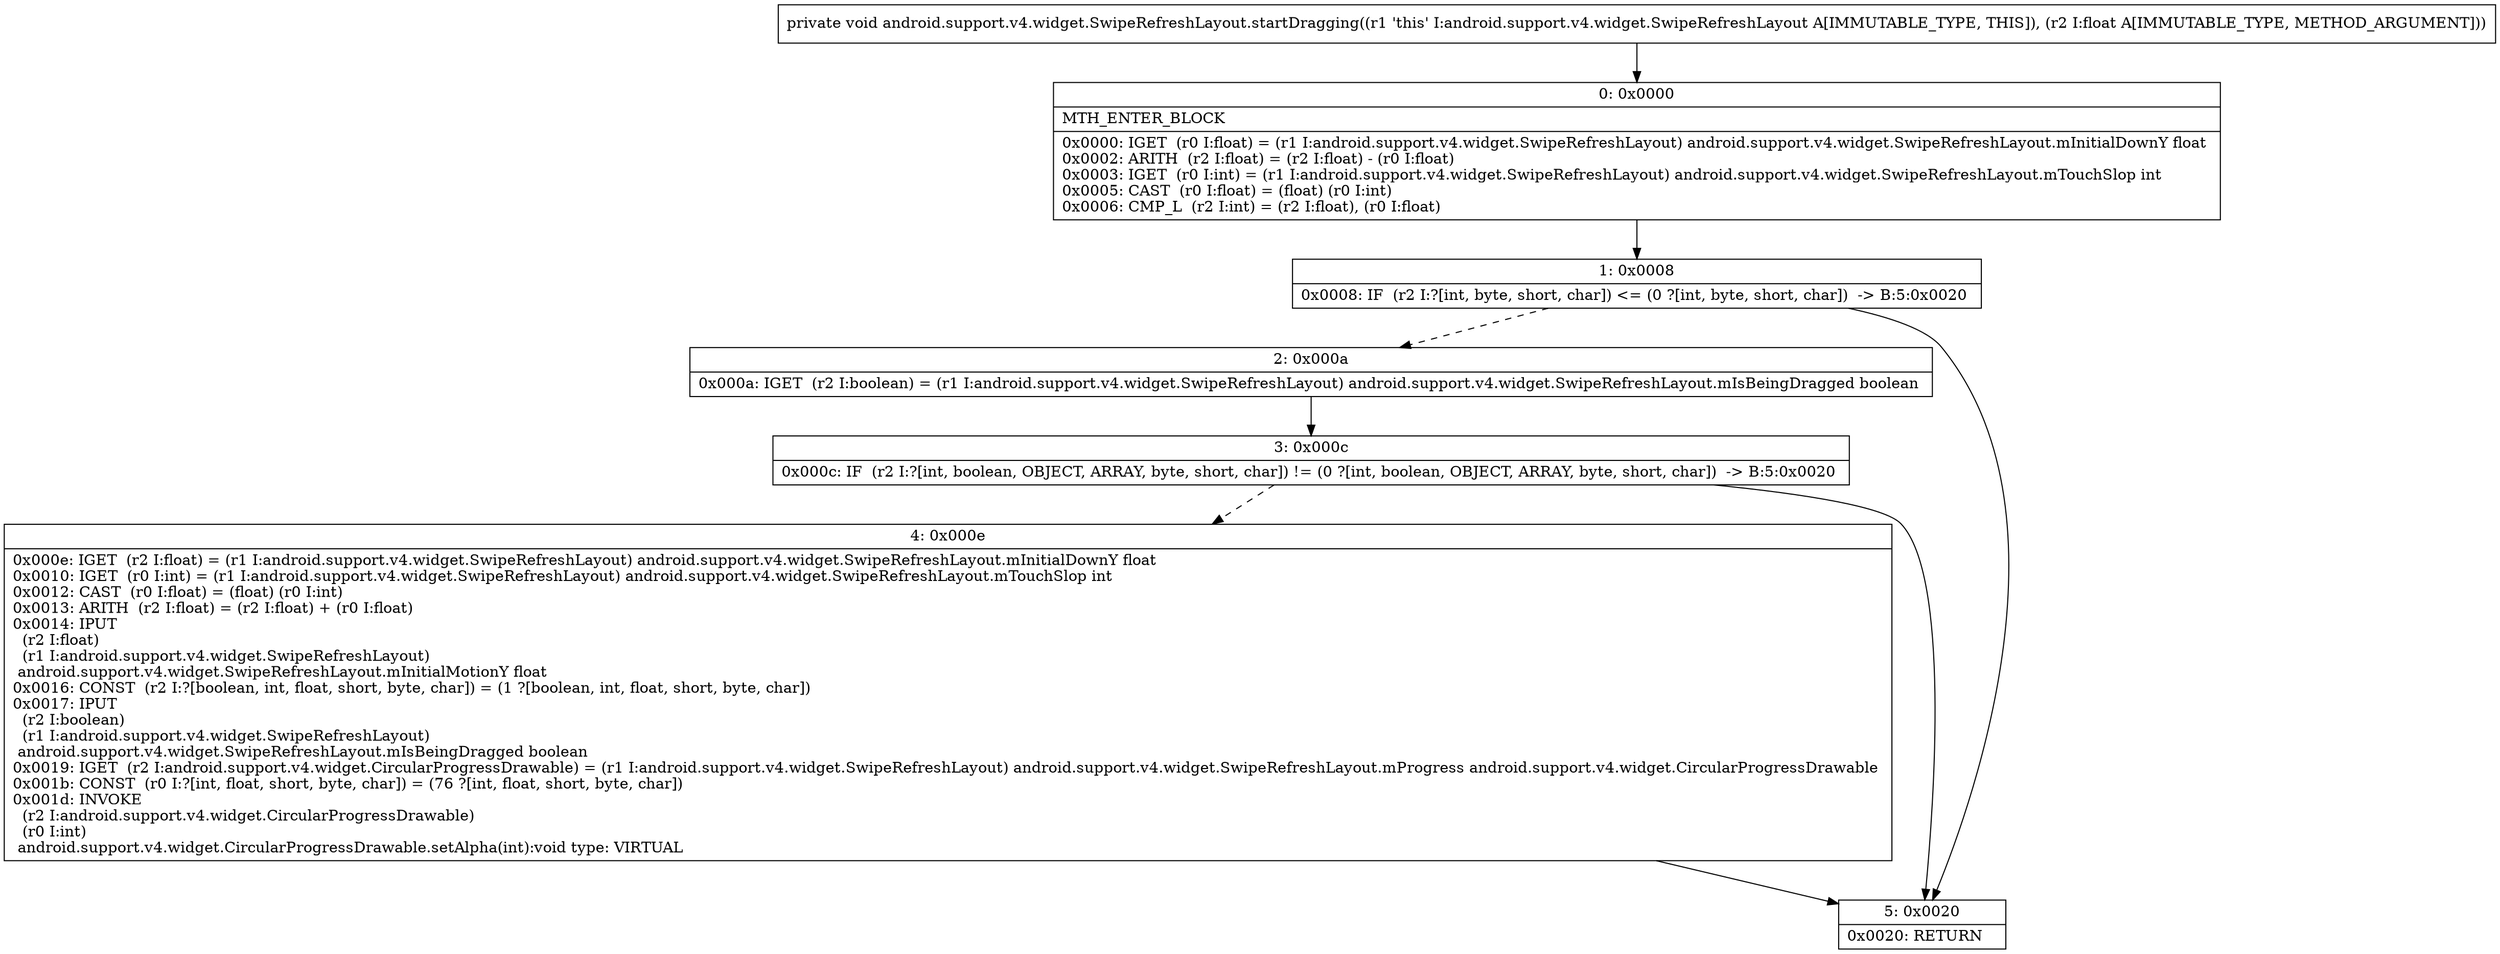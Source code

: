 digraph "CFG forandroid.support.v4.widget.SwipeRefreshLayout.startDragging(F)V" {
Node_0 [shape=record,label="{0\:\ 0x0000|MTH_ENTER_BLOCK\l|0x0000: IGET  (r0 I:float) = (r1 I:android.support.v4.widget.SwipeRefreshLayout) android.support.v4.widget.SwipeRefreshLayout.mInitialDownY float \l0x0002: ARITH  (r2 I:float) = (r2 I:float) \- (r0 I:float) \l0x0003: IGET  (r0 I:int) = (r1 I:android.support.v4.widget.SwipeRefreshLayout) android.support.v4.widget.SwipeRefreshLayout.mTouchSlop int \l0x0005: CAST  (r0 I:float) = (float) (r0 I:int) \l0x0006: CMP_L  (r2 I:int) = (r2 I:float), (r0 I:float) \l}"];
Node_1 [shape=record,label="{1\:\ 0x0008|0x0008: IF  (r2 I:?[int, byte, short, char]) \<= (0 ?[int, byte, short, char])  \-\> B:5:0x0020 \l}"];
Node_2 [shape=record,label="{2\:\ 0x000a|0x000a: IGET  (r2 I:boolean) = (r1 I:android.support.v4.widget.SwipeRefreshLayout) android.support.v4.widget.SwipeRefreshLayout.mIsBeingDragged boolean \l}"];
Node_3 [shape=record,label="{3\:\ 0x000c|0x000c: IF  (r2 I:?[int, boolean, OBJECT, ARRAY, byte, short, char]) != (0 ?[int, boolean, OBJECT, ARRAY, byte, short, char])  \-\> B:5:0x0020 \l}"];
Node_4 [shape=record,label="{4\:\ 0x000e|0x000e: IGET  (r2 I:float) = (r1 I:android.support.v4.widget.SwipeRefreshLayout) android.support.v4.widget.SwipeRefreshLayout.mInitialDownY float \l0x0010: IGET  (r0 I:int) = (r1 I:android.support.v4.widget.SwipeRefreshLayout) android.support.v4.widget.SwipeRefreshLayout.mTouchSlop int \l0x0012: CAST  (r0 I:float) = (float) (r0 I:int) \l0x0013: ARITH  (r2 I:float) = (r2 I:float) + (r0 I:float) \l0x0014: IPUT  \l  (r2 I:float)\l  (r1 I:android.support.v4.widget.SwipeRefreshLayout)\l android.support.v4.widget.SwipeRefreshLayout.mInitialMotionY float \l0x0016: CONST  (r2 I:?[boolean, int, float, short, byte, char]) = (1 ?[boolean, int, float, short, byte, char]) \l0x0017: IPUT  \l  (r2 I:boolean)\l  (r1 I:android.support.v4.widget.SwipeRefreshLayout)\l android.support.v4.widget.SwipeRefreshLayout.mIsBeingDragged boolean \l0x0019: IGET  (r2 I:android.support.v4.widget.CircularProgressDrawable) = (r1 I:android.support.v4.widget.SwipeRefreshLayout) android.support.v4.widget.SwipeRefreshLayout.mProgress android.support.v4.widget.CircularProgressDrawable \l0x001b: CONST  (r0 I:?[int, float, short, byte, char]) = (76 ?[int, float, short, byte, char]) \l0x001d: INVOKE  \l  (r2 I:android.support.v4.widget.CircularProgressDrawable)\l  (r0 I:int)\l android.support.v4.widget.CircularProgressDrawable.setAlpha(int):void type: VIRTUAL \l}"];
Node_5 [shape=record,label="{5\:\ 0x0020|0x0020: RETURN   \l}"];
MethodNode[shape=record,label="{private void android.support.v4.widget.SwipeRefreshLayout.startDragging((r1 'this' I:android.support.v4.widget.SwipeRefreshLayout A[IMMUTABLE_TYPE, THIS]), (r2 I:float A[IMMUTABLE_TYPE, METHOD_ARGUMENT])) }"];
MethodNode -> Node_0;
Node_0 -> Node_1;
Node_1 -> Node_2[style=dashed];
Node_1 -> Node_5;
Node_2 -> Node_3;
Node_3 -> Node_4[style=dashed];
Node_3 -> Node_5;
Node_4 -> Node_5;
}

